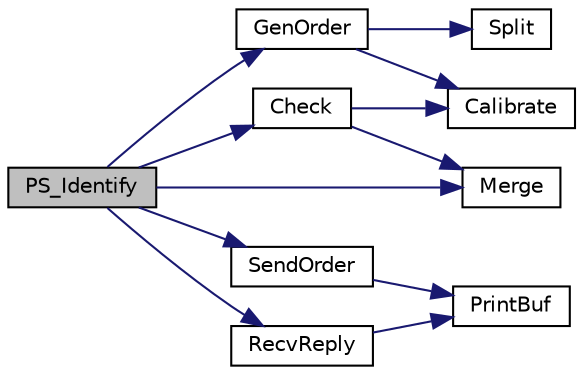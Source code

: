 digraph "PS_Identify"
{
  edge [fontname="Helvetica",fontsize="10",labelfontname="Helvetica",labelfontsize="10"];
  node [fontname="Helvetica",fontsize="10",shape=record];
  rankdir="LR";
  Node1 [label="PS_Identify",height=0.2,width=0.4,color="black", fillcolor="grey75", style="filled", fontcolor="black"];
  Node1 -> Node2 [color="midnightblue",fontsize="10",style="solid",fontname="Helvetica"];
  Node2 [label="GenOrder",height=0.2,width=0.4,color="black", fillcolor="white", style="filled",URL="$as608_8c.html#a88a530a911a08cd67c405240f213c288"];
  Node2 -> Node3 [color="midnightblue",fontsize="10",style="solid",fontname="Helvetica"];
  Node3 [label="Split",height=0.2,width=0.4,color="black", fillcolor="white", style="filled",URL="$as608_8c.html#af07c2aad9f2691a326cb46af75274c4c"];
  Node2 -> Node4 [color="midnightblue",fontsize="10",style="solid",fontname="Helvetica"];
  Node4 [label="Calibrate",height=0.2,width=0.4,color="black", fillcolor="white", style="filled",URL="$as608_8c.html#a5f676c801c8da12f6d5577e09ee91c29"];
  Node1 -> Node5 [color="midnightblue",fontsize="10",style="solid",fontname="Helvetica"];
  Node5 [label="SendOrder",height=0.2,width=0.4,color="black", fillcolor="white", style="filled",URL="$as608_8c.html#ac7154ff58efa2c20e7032f41973dcfa3"];
  Node5 -> Node6 [color="midnightblue",fontsize="10",style="solid",fontname="Helvetica"];
  Node6 [label="PrintBuf",height=0.2,width=0.4,color="black", fillcolor="white", style="filled",URL="$as608_8c.html#a3d8886be110e0a7634efb4b469fcfdb4"];
  Node1 -> Node7 [color="midnightblue",fontsize="10",style="solid",fontname="Helvetica"];
  Node7 [label="RecvReply",height=0.2,width=0.4,color="black", fillcolor="white", style="filled",URL="$as608_8c.html#acb590a97dc06fed947b2cc0aa489f788"];
  Node7 -> Node6 [color="midnightblue",fontsize="10",style="solid",fontname="Helvetica"];
  Node1 -> Node8 [color="midnightblue",fontsize="10",style="solid",fontname="Helvetica"];
  Node8 [label="Check",height=0.2,width=0.4,color="black", fillcolor="white", style="filled",URL="$as608_8c.html#a045b373f7ff5a933154978bbc7a2da6b"];
  Node8 -> Node9 [color="midnightblue",fontsize="10",style="solid",fontname="Helvetica"];
  Node9 [label="Merge",height=0.2,width=0.4,color="black", fillcolor="white", style="filled",URL="$as608_8c.html#afe3350364056dcef1a4b3cafb9af7150"];
  Node8 -> Node4 [color="midnightblue",fontsize="10",style="solid",fontname="Helvetica"];
  Node1 -> Node9 [color="midnightblue",fontsize="10",style="solid",fontname="Helvetica"];
}
